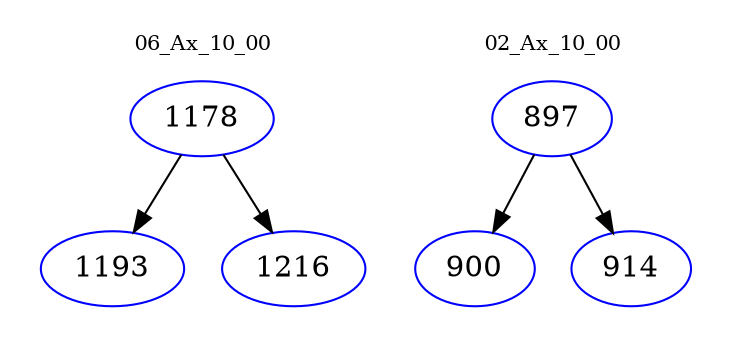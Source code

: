digraph{
subgraph cluster_0 {
color = white
label = "06_Ax_10_00";
fontsize=10;
T0_1178 [label="1178", color="blue"]
T0_1178 -> T0_1193 [color="black"]
T0_1193 [label="1193", color="blue"]
T0_1178 -> T0_1216 [color="black"]
T0_1216 [label="1216", color="blue"]
}
subgraph cluster_1 {
color = white
label = "02_Ax_10_00";
fontsize=10;
T1_897 [label="897", color="blue"]
T1_897 -> T1_900 [color="black"]
T1_900 [label="900", color="blue"]
T1_897 -> T1_914 [color="black"]
T1_914 [label="914", color="blue"]
}
}
